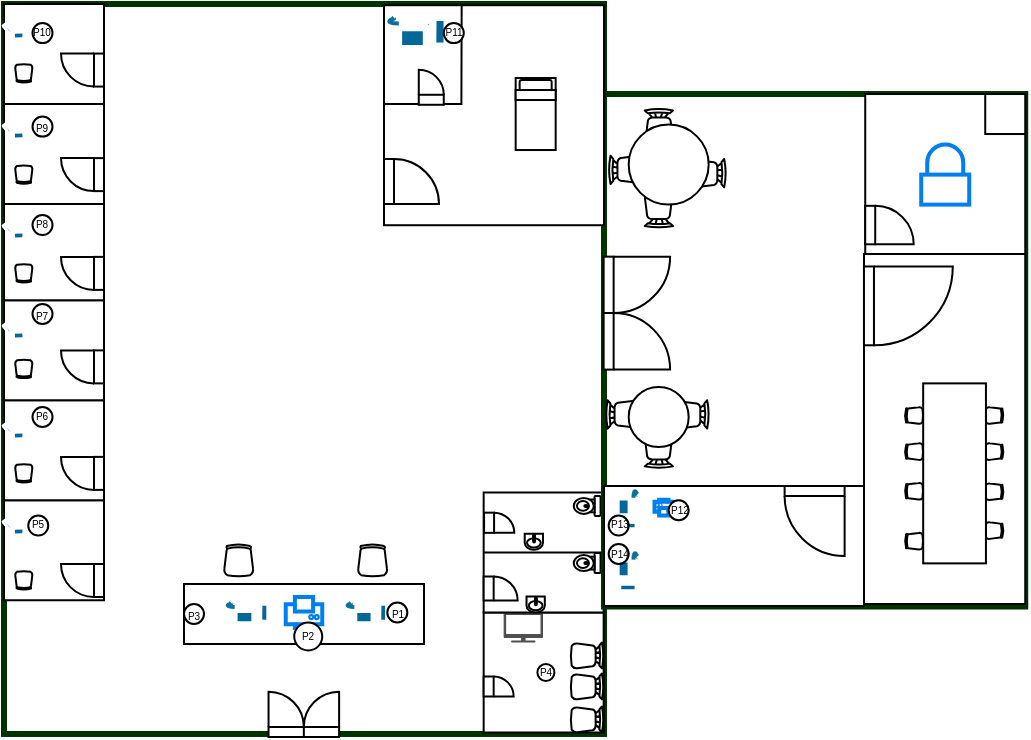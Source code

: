 <mxfile version="26.0.16">
  <diagram name="Página-1" id="5uSXRkrSEQcdDxNRW716">
    <mxGraphModel grid="1" page="1" gridSize="10" guides="1" tooltips="1" connect="1" arrows="1" fold="1" pageScale="1" pageWidth="827" pageHeight="1169" math="0" shadow="0">
      <root>
        <mxCell id="0" />
        <mxCell id="1" parent="0" />
        <mxCell id="wem6DPyhbVV_-webyvLf-1" value="" style="rounded=0;whiteSpace=wrap;html=1;strokeWidth=3;strokeColor=#003300;" vertex="1" parent="1">
          <mxGeometry x="200" y="140" width="300" height="364.99" as="geometry" />
        </mxCell>
        <mxCell id="-0RfKXKXitzcc68bSVRE-5" value="" style="rounded=0;whiteSpace=wrap;html=1;" vertex="1" parent="1">
          <mxGeometry x="290" y="430" width="120" height="30" as="geometry" />
        </mxCell>
        <mxCell id="-0RfKXKXitzcc68bSVRE-6" value="" style="shape=mxgraph.cisco.computers_and_peripherals.macintosh;html=1;pointerEvents=1;dashed=0;fillColor=#036897;strokeColor=#ffffff;strokeWidth=2;verticalLabelPosition=bottom;verticalAlign=top;align=center;outlineConnect=0;direction=west;" vertex="1" parent="1">
          <mxGeometry x="310" y="438" width="22.27" height="14" as="geometry" />
        </mxCell>
        <mxCell id="-0RfKXKXitzcc68bSVRE-7" value="" style="shape=mxgraph.cisco.computers_and_peripherals.macintosh;html=1;pointerEvents=1;dashed=0;fillColor=#036897;strokeColor=#ffffff;strokeWidth=2;verticalLabelPosition=bottom;verticalAlign=top;align=center;outlineConnect=0;direction=west;" vertex="1" parent="1">
          <mxGeometry x="370" y="438" width="21.66" height="14" as="geometry" />
        </mxCell>
        <mxCell id="-0RfKXKXitzcc68bSVRE-9" value="" style="whiteSpace=wrap;html=1;aspect=fixed;" vertex="1" parent="1">
          <mxGeometry x="439.83" y="444.25" width="60" height="60" as="geometry" />
        </mxCell>
        <mxCell id="-0RfKXKXitzcc68bSVRE-11" value="" style="html=1;verticalLabelPosition=bottom;align=center;labelBackgroundColor=#ffffff;verticalAlign=top;strokeWidth=2;strokeColor=#0080F0;shadow=0;dashed=0;shape=mxgraph.ios7.icons.printer;direction=west;" vertex="1" parent="1">
          <mxGeometry x="340.88" y="436.5" width="18.24" height="15.5" as="geometry" />
        </mxCell>
        <mxCell id="-0RfKXKXitzcc68bSVRE-12" value="" style="sketch=0;pointerEvents=1;shadow=0;dashed=0;html=1;strokeColor=none;fillColor=#505050;labelPosition=center;verticalLabelPosition=bottom;verticalAlign=top;outlineConnect=0;align=center;shape=mxgraph.office.devices.tv;" vertex="1" parent="1">
          <mxGeometry x="449.83" y="444.25" width="19.67" height="15" as="geometry" />
        </mxCell>
        <mxCell id="-0RfKXKXitzcc68bSVRE-14" value="" style="verticalLabelPosition=bottom;html=1;verticalAlign=top;align=center;shape=mxgraph.floorplan.doorLeft;aspect=fixed;direction=north;" vertex="1" parent="1">
          <mxGeometry x="439.83" y="476.25" width="10.63" height="10" as="geometry" />
        </mxCell>
        <mxCell id="-0RfKXKXitzcc68bSVRE-17" value="" style="verticalLabelPosition=bottom;html=1;verticalAlign=top;align=center;shape=mxgraph.floorplan.chair;direction=south;" vertex="1" parent="1">
          <mxGeometry x="483.33" y="491.24" width="16.5" height="13.01" as="geometry" />
        </mxCell>
        <mxCell id="-0RfKXKXitzcc68bSVRE-18" value="" style="verticalLabelPosition=bottom;html=1;verticalAlign=top;align=center;shape=mxgraph.floorplan.chair;direction=south;" vertex="1" parent="1">
          <mxGeometry x="483.33" y="474.74" width="16.5" height="13.01" as="geometry" />
        </mxCell>
        <mxCell id="-0RfKXKXitzcc68bSVRE-19" value="" style="verticalLabelPosition=bottom;html=1;verticalAlign=top;align=center;shape=mxgraph.floorplan.chair;direction=south;" vertex="1" parent="1">
          <mxGeometry x="483.33" y="459.25" width="16.5" height="13.01" as="geometry" />
        </mxCell>
        <mxCell id="-0RfKXKXitzcc68bSVRE-20" value="" style="whiteSpace=wrap;html=1;aspect=fixed;" vertex="1" parent="1">
          <mxGeometry x="439.83" y="384.25" width="60" height="60" as="geometry" />
        </mxCell>
        <mxCell id="-0RfKXKXitzcc68bSVRE-21" value="" style="verticalLabelPosition=bottom;html=1;verticalAlign=top;align=center;shape=mxgraph.floorplan.doorLeft;aspect=fixed;direction=north;" vertex="1" parent="1">
          <mxGeometry x="439.83" y="426.25" width="12.75" height="12" as="geometry" />
        </mxCell>
        <mxCell id="-0RfKXKXitzcc68bSVRE-22" value="" style="endArrow=none;html=1;rounded=0;entryX=1;entryY=0.5;entryDx=0;entryDy=0;exitX=0;exitY=0.5;exitDx=0;exitDy=0;" edge="1" parent="1" source="-0RfKXKXitzcc68bSVRE-20" target="-0RfKXKXitzcc68bSVRE-20">
          <mxGeometry width="50" height="50" relative="1" as="geometry">
            <mxPoint x="310" y="430" as="sourcePoint" />
            <mxPoint x="360" y="380" as="targetPoint" />
            <Array as="points" />
          </mxGeometry>
        </mxCell>
        <mxCell id="-0RfKXKXitzcc68bSVRE-23" value="" style="verticalLabelPosition=bottom;html=1;verticalAlign=top;align=center;shape=mxgraph.floorplan.doorLeft;aspect=fixed;rotation=-90;" vertex="1" parent="1">
          <mxGeometry x="440.36" y="394.01" width="10.1" height="10.74" as="geometry" />
        </mxCell>
        <mxCell id="-0RfKXKXitzcc68bSVRE-24" value="" style="verticalLabelPosition=bottom;html=1;verticalAlign=top;align=center;shape=mxgraph.floorplan.toilet;rotation=90;" vertex="1" parent="1">
          <mxGeometry x="486.58" y="412.85" width="10" height="13.4" as="geometry" />
        </mxCell>
        <mxCell id="-0RfKXKXitzcc68bSVRE-25" value="" style="verticalLabelPosition=bottom;html=1;verticalAlign=top;align=center;shape=mxgraph.floorplan.toilet;rotation=90;" vertex="1" parent="1">
          <mxGeometry x="486.58" y="384.25" width="10" height="13.4" as="geometry" />
        </mxCell>
        <mxCell id="-0RfKXKXitzcc68bSVRE-26" value="" style="verticalLabelPosition=bottom;html=1;verticalAlign=top;align=center;shape=mxgraph.floorplan.sink_1;" vertex="1" parent="1">
          <mxGeometry x="461.26" y="436.25" width="9.14" height="8" as="geometry" />
        </mxCell>
        <mxCell id="-0RfKXKXitzcc68bSVRE-27" value="" style="verticalLabelPosition=bottom;html=1;verticalAlign=top;align=center;shape=mxgraph.floorplan.sink_1;" vertex="1" parent="1">
          <mxGeometry x="460.36" y="404.85" width="9.14" height="8" as="geometry" />
        </mxCell>
        <mxCell id="DzXP_Ua7cI7ZSnPJatgl-1" value="" style="whiteSpace=wrap;html=1;aspect=fixed;" vertex="1" parent="1">
          <mxGeometry x="200" y="388.13" width="50" height="50" as="geometry" />
        </mxCell>
        <mxCell id="DzXP_Ua7cI7ZSnPJatgl-2" value="" style="whiteSpace=wrap;html=1;aspect=fixed;" vertex="1" parent="1">
          <mxGeometry x="200" y="338.13" width="50" height="50" as="geometry" />
        </mxCell>
        <mxCell id="DzXP_Ua7cI7ZSnPJatgl-3" value="" style="whiteSpace=wrap;html=1;aspect=fixed;" vertex="1" parent="1">
          <mxGeometry x="200" y="288.13" width="50" height="50" as="geometry" />
        </mxCell>
        <mxCell id="DzXP_Ua7cI7ZSnPJatgl-5" value="" style="whiteSpace=wrap;html=1;aspect=fixed;" vertex="1" parent="1">
          <mxGeometry x="200" y="238.13" width="50" height="50" as="geometry" />
        </mxCell>
        <mxCell id="DzXP_Ua7cI7ZSnPJatgl-6" value="" style="whiteSpace=wrap;html=1;aspect=fixed;" vertex="1" parent="1">
          <mxGeometry x="200" y="190" width="50" height="50" as="geometry" />
        </mxCell>
        <mxCell id="DzXP_Ua7cI7ZSnPJatgl-7" value="" style="whiteSpace=wrap;html=1;aspect=fixed;" vertex="1" parent="1">
          <mxGeometry x="200" y="140" width="50" height="50" as="geometry" />
        </mxCell>
        <mxCell id="DzXP_Ua7cI7ZSnPJatgl-24" value="" style="shape=mxgraph.cisco.computers_and_peripherals.sun_workstation;html=1;pointerEvents=1;dashed=0;fillColor=#036897;strokeColor=#ffffff;strokeWidth=2;verticalLabelPosition=bottom;verticalAlign=top;align=center;outlineConnect=0;rotation=-182;" vertex="1" parent="1">
          <mxGeometry x="200" y="150" width="12.13" height="9.56" as="geometry" />
        </mxCell>
        <mxCell id="DzXP_Ua7cI7ZSnPJatgl-25" value="" style="shape=mxgraph.cisco.computers_and_peripherals.sun_workstation;html=1;pointerEvents=1;dashed=0;fillColor=#036897;strokeColor=#ffffff;strokeWidth=2;verticalLabelPosition=bottom;verticalAlign=top;align=center;outlineConnect=0;rotation=-182;" vertex="1" parent="1">
          <mxGeometry x="200" y="200" width="12.13" height="9.56" as="geometry" />
        </mxCell>
        <mxCell id="DzXP_Ua7cI7ZSnPJatgl-26" value="" style="shape=mxgraph.cisco.computers_and_peripherals.sun_workstation;html=1;pointerEvents=1;dashed=0;fillColor=#036897;strokeColor=#ffffff;strokeWidth=2;verticalLabelPosition=bottom;verticalAlign=top;align=center;outlineConnect=0;rotation=-182;" vertex="1" parent="1">
          <mxGeometry x="200" y="250" width="12.13" height="9.56" as="geometry" />
        </mxCell>
        <mxCell id="DzXP_Ua7cI7ZSnPJatgl-27" value="" style="shape=mxgraph.cisco.computers_and_peripherals.sun_workstation;html=1;pointerEvents=1;dashed=0;fillColor=#036897;strokeColor=#ffffff;strokeWidth=2;verticalLabelPosition=bottom;verticalAlign=top;align=center;outlineConnect=0;rotation=-182;" vertex="1" parent="1">
          <mxGeometry x="200" y="300" width="12.13" height="9.56" as="geometry" />
        </mxCell>
        <mxCell id="DzXP_Ua7cI7ZSnPJatgl-28" value="" style="shape=mxgraph.cisco.computers_and_peripherals.sun_workstation;html=1;pointerEvents=1;dashed=0;fillColor=#036897;strokeColor=#ffffff;strokeWidth=2;verticalLabelPosition=bottom;verticalAlign=top;align=center;outlineConnect=0;rotation=-182;" vertex="1" parent="1">
          <mxGeometry x="200" y="350" width="12.13" height="9.56" as="geometry" />
        </mxCell>
        <mxCell id="DzXP_Ua7cI7ZSnPJatgl-29" value="" style="shape=mxgraph.cisco.computers_and_peripherals.sun_workstation;html=1;pointerEvents=1;dashed=0;fillColor=#036897;strokeColor=#ffffff;strokeWidth=2;verticalLabelPosition=bottom;verticalAlign=top;align=center;outlineConnect=0;rotation=-182;" vertex="1" parent="1">
          <mxGeometry x="200" y="398" width="12.13" height="9.56" as="geometry" />
        </mxCell>
        <mxCell id="DzXP_Ua7cI7ZSnPJatgl-30" value="" style="verticalLabelPosition=bottom;html=1;verticalAlign=top;align=center;shape=mxgraph.floorplan.office_chair;rotation=-180;" vertex="1" parent="1">
          <mxGeometry x="205.53" y="423.51" width="8.73" height="9.39" as="geometry" />
        </mxCell>
        <mxCell id="DzXP_Ua7cI7ZSnPJatgl-31" value="" style="verticalLabelPosition=bottom;html=1;verticalAlign=top;align=center;shape=mxgraph.floorplan.office_chair;rotation=-180;" vertex="1" parent="1">
          <mxGeometry x="205.53" y="370" width="8.73" height="9.39" as="geometry" />
        </mxCell>
        <mxCell id="DzXP_Ua7cI7ZSnPJatgl-32" value="" style="verticalLabelPosition=bottom;html=1;verticalAlign=top;align=center;shape=mxgraph.floorplan.office_chair;rotation=-180;" vertex="1" parent="1">
          <mxGeometry x="205.53" y="317.8" width="8.73" height="9.39" as="geometry" />
        </mxCell>
        <mxCell id="DzXP_Ua7cI7ZSnPJatgl-33" value="" style="verticalLabelPosition=bottom;html=1;verticalAlign=top;align=center;shape=mxgraph.floorplan.office_chair;rotation=-180;" vertex="1" parent="1">
          <mxGeometry x="205.53" y="270" width="8.73" height="9.39" as="geometry" />
        </mxCell>
        <mxCell id="DzXP_Ua7cI7ZSnPJatgl-34" value="" style="verticalLabelPosition=bottom;html=1;verticalAlign=top;align=center;shape=mxgraph.floorplan.office_chair;rotation=-180;" vertex="1" parent="1">
          <mxGeometry x="205.53" y="220.61" width="8.73" height="9.39" as="geometry" />
        </mxCell>
        <mxCell id="DzXP_Ua7cI7ZSnPJatgl-35" value="" style="verticalLabelPosition=bottom;html=1;verticalAlign=top;align=center;shape=mxgraph.floorplan.office_chair;rotation=-180;" vertex="1" parent="1">
          <mxGeometry x="205.53" y="170" width="8.73" height="9.39" as="geometry" />
        </mxCell>
        <mxCell id="6JLqiwfwAIq5XTY_rabI-16" value="" style="verticalLabelPosition=bottom;html=1;verticalAlign=top;align=center;shape=mxgraph.floorplan.doorDouble;aspect=fixed;direction=west;" vertex="1" parent="1">
          <mxGeometry x="332.27" y="487.75" width="35.29" height="18.75" as="geometry" />
        </mxCell>
        <mxCell id="6JLqiwfwAIq5XTY_rabI-17" value="" style="verticalLabelPosition=bottom;html=1;verticalAlign=top;align=center;shape=mxgraph.floorplan.office_chair;" vertex="1" parent="1">
          <mxGeometry x="376.96" y="410" width="14.7" height="16.25" as="geometry" />
        </mxCell>
        <mxCell id="6JLqiwfwAIq5XTY_rabI-18" value="" style="verticalLabelPosition=bottom;html=1;verticalAlign=top;align=center;shape=mxgraph.floorplan.office_chair;" vertex="1" parent="1">
          <mxGeometry x="310" y="410" width="14.7" height="16.25" as="geometry" />
        </mxCell>
        <mxCell id="6JLqiwfwAIq5XTY_rabI-20" value="" style="rounded=0;whiteSpace=wrap;html=1;strokeWidth=3;strokeColor=#003300;" vertex="1" parent="1">
          <mxGeometry x="500" y="185.01" width="210.62" height="256.25" as="geometry" />
        </mxCell>
        <mxCell id="6JLqiwfwAIq5XTY_rabI-21" value="" style="whiteSpace=wrap;html=1;aspect=fixed;" vertex="1" parent="1">
          <mxGeometry x="630.62" y="185.01" width="80" height="80" as="geometry" />
        </mxCell>
        <mxCell id="6JLqiwfwAIq5XTY_rabI-22" value="" style="whiteSpace=wrap;html=1;aspect=fixed;" vertex="1" parent="1">
          <mxGeometry x="690.62" y="185.01" width="20" height="20" as="geometry" />
        </mxCell>
        <mxCell id="6JLqiwfwAIq5XTY_rabI-25" value="" style="rounded=0;whiteSpace=wrap;html=1;direction=south;" vertex="1" parent="1">
          <mxGeometry x="630" y="265.01" width="80.62" height="174.99" as="geometry" />
        </mxCell>
        <mxCell id="6JLqiwfwAIq5XTY_rabI-26" value="" style="verticalLabelPosition=bottom;html=1;verticalAlign=top;align=center;shape=mxgraph.floorplan.doorDouble;aspect=fixed;rotation=-90;" vertex="1" parent="1">
          <mxGeometry x="486.58" y="279.56" width="56.47" height="30" as="geometry" />
        </mxCell>
        <mxCell id="6JLqiwfwAIq5XTY_rabI-27" value="" style="verticalLabelPosition=bottom;html=1;verticalAlign=top;align=center;shape=mxgraph.floorplan.doorLeft;aspect=fixed;rotation=-90;" vertex="1" parent="1">
          <mxGeometry x="631.21" y="240.31" width="19.24" height="20.44" as="geometry" />
        </mxCell>
        <mxCell id="6JLqiwfwAIq5XTY_rabI-28" value="" style="verticalLabelPosition=bottom;html=1;verticalAlign=top;align=center;shape=mxgraph.floorplan.doorRight;aspect=fixed;rotation=-90;" vertex="1" parent="1">
          <mxGeometry x="631.21" y="270" width="39.41" height="41.87" as="geometry" />
        </mxCell>
        <mxCell id="6JLqiwfwAIq5XTY_rabI-29" value="" style="html=1;verticalLabelPosition=bottom;align=center;labelBackgroundColor=#ffffff;verticalAlign=top;strokeWidth=2;strokeColor=#0080F0;shadow=0;dashed=0;shape=mxgraph.ios7.icons.locked;" vertex="1" parent="1">
          <mxGeometry x="658.62" y="210.31" width="24" height="30" as="geometry" />
        </mxCell>
        <mxCell id="6JLqiwfwAIq5XTY_rabI-30" value="" style="verticalLabelPosition=bottom;html=1;verticalAlign=top;align=center;shape=mxgraph.floorplan.office_chair;direction=north;" vertex="1" parent="1">
          <mxGeometry x="650.45" y="341.5" width="9.14" height="8.5" as="geometry" />
        </mxCell>
        <mxCell id="6JLqiwfwAIq5XTY_rabI-31" value="" style="verticalLabelPosition=bottom;html=1;verticalAlign=top;align=center;shape=mxgraph.floorplan.office_chair;direction=south;" vertex="1" parent="1">
          <mxGeometry x="690.62" y="359.56" width="9.14" height="8.5" as="geometry" />
        </mxCell>
        <mxCell id="6JLqiwfwAIq5XTY_rabI-32" value="" style="verticalLabelPosition=bottom;html=1;verticalAlign=top;align=center;shape=mxgraph.floorplan.office_chair;direction=south;" vertex="1" parent="1">
          <mxGeometry x="690.62" y="379.63" width="9.14" height="8.5" as="geometry" />
        </mxCell>
        <mxCell id="6JLqiwfwAIq5XTY_rabI-33" value="" style="verticalLabelPosition=bottom;html=1;verticalAlign=top;align=center;shape=mxgraph.floorplan.office_chair;direction=south;" vertex="1" parent="1">
          <mxGeometry x="690.62" y="399.06" width="9.14" height="8.5" as="geometry" />
        </mxCell>
        <mxCell id="6JLqiwfwAIq5XTY_rabI-35" value="" style="verticalLabelPosition=bottom;html=1;verticalAlign=top;align=center;shape=mxgraph.floorplan.office_chair;direction=north;" vertex="1" parent="1">
          <mxGeometry x="650.45" y="359.56" width="9.14" height="8.5" as="geometry" />
        </mxCell>
        <mxCell id="6JLqiwfwAIq5XTY_rabI-36" value="" style="verticalLabelPosition=bottom;html=1;verticalAlign=top;align=center;shape=mxgraph.floorplan.office_chair;direction=south;" vertex="1" parent="1">
          <mxGeometry x="690.62" y="341.5" width="9.14" height="8.5" as="geometry" />
        </mxCell>
        <mxCell id="6JLqiwfwAIq5XTY_rabI-37" value="" style="verticalLabelPosition=bottom;html=1;verticalAlign=top;align=center;shape=mxgraph.floorplan.office_chair;direction=north;" vertex="1" parent="1">
          <mxGeometry x="650.45" y="379.39" width="9.14" height="8.5" as="geometry" />
        </mxCell>
        <mxCell id="6JLqiwfwAIq5XTY_rabI-38" value="" style="verticalLabelPosition=bottom;html=1;verticalAlign=top;align=center;shape=mxgraph.floorplan.office_chair;direction=north;" vertex="1" parent="1">
          <mxGeometry x="650.45" y="404.35" width="9.14" height="8.5" as="geometry" />
        </mxCell>
        <mxCell id="6JLqiwfwAIq5XTY_rabI-39" value="" style="rounded=0;whiteSpace=wrap;html=1;direction=south;" vertex="1" parent="1">
          <mxGeometry x="659.59" y="329.69" width="31.38" height="90" as="geometry" />
        </mxCell>
        <mxCell id="6JLqiwfwAIq5XTY_rabI-40" value="" style="whiteSpace=wrap;html=1;aspect=fixed;" vertex="1" parent="1">
          <mxGeometry x="390" y="140.61" width="110" height="110" as="geometry" />
        </mxCell>
        <mxCell id="6JLqiwfwAIq5XTY_rabI-41" value="" style="verticalLabelPosition=bottom;html=1;verticalAlign=top;align=center;shape=mxgraph.floorplan.bed_single;" vertex="1" parent="1">
          <mxGeometry x="455.83" y="177.01" width="20" height="36" as="geometry" />
        </mxCell>
        <mxCell id="6JLqiwfwAIq5XTY_rabI-42" value="" style="shape=mxgraph.cisco.computers_and_peripherals.macintosh;html=1;pointerEvents=1;dashed=0;fillColor=#036897;strokeColor=#ffffff;strokeWidth=2;verticalLabelPosition=bottom;verticalAlign=top;align=center;outlineConnect=0;direction=west;" vertex="1" parent="1">
          <mxGeometry x="390" y="144.78" width="30.94" height="20" as="geometry" />
        </mxCell>
        <mxCell id="6JLqiwfwAIq5XTY_rabI-43" value="" style="verticalLabelPosition=bottom;html=1;verticalAlign=top;align=center;shape=mxgraph.floorplan.doorLeft;aspect=fixed;direction=north;" vertex="1" parent="1">
          <mxGeometry x="390" y="217.5" width="23.91" height="22.5" as="geometry" />
        </mxCell>
        <mxCell id="6JLqiwfwAIq5XTY_rabI-45" value="" style="endArrow=none;html=1;rounded=0;entryX=0.353;entryY=0.004;entryDx=0;entryDy=0;entryPerimeter=0;" edge="1" parent="1" target="6JLqiwfwAIq5XTY_rabI-40">
          <mxGeometry width="50" height="50" relative="1" as="geometry">
            <mxPoint x="390.36" y="190" as="sourcePoint" />
            <mxPoint x="440.36" y="140" as="targetPoint" />
            <Array as="points">
              <mxPoint x="428.7" y="189.99" />
            </Array>
          </mxGeometry>
        </mxCell>
        <mxCell id="6JLqiwfwAIq5XTY_rabI-46" value="" style="verticalLabelPosition=bottom;html=1;verticalAlign=top;align=center;shape=mxgraph.floorplan.doorRight;aspect=fixed;direction=west;" vertex="1" parent="1">
          <mxGeometry x="407.39" y="177.11" width="12.5" height="13.28" as="geometry" />
        </mxCell>
        <mxCell id="ugwWZGAb4BL41v3qV0gN-2" value="" style="rounded=0;whiteSpace=wrap;html=1;" vertex="1" parent="1">
          <mxGeometry x="500" y="381" width="130" height="60" as="geometry" />
        </mxCell>
        <mxCell id="ugwWZGAb4BL41v3qV0gN-3" value="" style="verticalLabelPosition=bottom;html=1;verticalAlign=top;align=center;shape=mxgraph.floorplan.doorRight;aspect=fixed;" vertex="1" parent="1">
          <mxGeometry x="590.31" y="381" width="30" height="31.88" as="geometry" />
        </mxCell>
        <mxCell id="ugwWZGAb4BL41v3qV0gN-4" value="" style="shape=mxgraph.cisco.computers_and_peripherals.macintosh;html=1;pointerEvents=1;dashed=0;fillColor=#036897;strokeColor=#ffffff;strokeWidth=2;verticalLabelPosition=bottom;verticalAlign=top;align=center;outlineConnect=0;rotation=-90;" vertex="1" parent="1">
          <mxGeometry x="500.89" y="385.55" width="20.9" height="13.51" as="geometry" />
        </mxCell>
        <mxCell id="ugwWZGAb4BL41v3qV0gN-5" value="" style="html=1;verticalLabelPosition=bottom;align=center;labelBackgroundColor=#ffffff;verticalAlign=top;strokeWidth=2;strokeColor=#0080F0;shadow=0;dashed=0;shape=mxgraph.ios7.icons.printer;" vertex="1" parent="1">
          <mxGeometry x="525.26" y="387.89" width="9.27" height="7.88" as="geometry" />
        </mxCell>
        <mxCell id="ugwWZGAb4BL41v3qV0gN-6" value="" style="ellipse;whiteSpace=wrap;html=1;aspect=fixed;" vertex="1" parent="1">
          <mxGeometry x="466.7" y="470" width="8.51" height="8.51" as="geometry" />
        </mxCell>
        <mxCell id="ugwWZGAb4BL41v3qV0gN-7" value="" style="verticalLabelPosition=bottom;html=1;verticalAlign=top;align=center;shape=mxgraph.floorplan.chair;" vertex="1" parent="1">
          <mxGeometry x="520.34" y="192.31" width="14.19" height="18" as="geometry" />
        </mxCell>
        <mxCell id="ugwWZGAb4BL41v3qV0gN-8" value="" style="verticalLabelPosition=bottom;html=1;verticalAlign=top;align=center;shape=mxgraph.floorplan.chair;direction=north;" vertex="1" parent="1">
          <mxGeometry x="502.335" y="215.815" width="18" height="14.19" as="geometry" />
        </mxCell>
        <mxCell id="ugwWZGAb4BL41v3qV0gN-9" value="" style="verticalLabelPosition=bottom;html=1;verticalAlign=top;align=center;shape=mxgraph.floorplan.chair;direction=west;" vertex="1" parent="1">
          <mxGeometry x="520.34" y="233.91" width="14.19" height="18" as="geometry" />
        </mxCell>
        <mxCell id="WVTKC2OQGIutiM0HuJEx-1" value="P4" style="text;html=1;align=center;verticalAlign=middle;whiteSpace=wrap;rounded=0;fontSize=5;" vertex="1" parent="1">
          <mxGeometry x="468.14" y="470" width="5.64" height="6.25" as="geometry" />
        </mxCell>
        <mxCell id="WVTKC2OQGIutiM0HuJEx-2" value="" style="ellipse;whiteSpace=wrap;html=1;aspect=fixed;" vertex="1" parent="1">
          <mxGeometry x="502.34" y="395.77" width="10" height="10" as="geometry" />
        </mxCell>
        <mxCell id="WVTKC2OQGIutiM0HuJEx-3" value="" style="ellipse;whiteSpace=wrap;html=1;aspect=fixed;" vertex="1" parent="1">
          <mxGeometry x="290" y="440" width="10" height="10" as="geometry" />
        </mxCell>
        <mxCell id="WVTKC2OQGIutiM0HuJEx-6" value="" style="ellipse;whiteSpace=wrap;html=1;aspect=fixed;" vertex="1" parent="1">
          <mxGeometry x="212.13" y="395.77" width="10" height="10" as="geometry" />
        </mxCell>
        <mxCell id="WVTKC2OQGIutiM0HuJEx-7" value="" style="ellipse;whiteSpace=wrap;html=1;aspect=fixed;" vertex="1" parent="1">
          <mxGeometry x="214.26" y="341.5" width="10" height="10" as="geometry" />
        </mxCell>
        <mxCell id="WVTKC2OQGIutiM0HuJEx-8" value="" style="ellipse;whiteSpace=wrap;html=1;aspect=fixed;" vertex="1" parent="1">
          <mxGeometry x="214.26" y="290" width="10" height="10" as="geometry" />
        </mxCell>
        <mxCell id="WVTKC2OQGIutiM0HuJEx-9" value="" style="ellipse;whiteSpace=wrap;html=1;aspect=fixed;" vertex="1" parent="1">
          <mxGeometry x="214.26" y="245.53" width="10" height="10" as="geometry" />
        </mxCell>
        <mxCell id="WVTKC2OQGIutiM0HuJEx-10" value="" style="ellipse;whiteSpace=wrap;html=1;aspect=fixed;" vertex="1" parent="1">
          <mxGeometry x="214.26" y="196.31" width="10" height="10" as="geometry" />
        </mxCell>
        <mxCell id="WVTKC2OQGIutiM0HuJEx-11" value="" style="ellipse;whiteSpace=wrap;html=1;aspect=fixed;" vertex="1" parent="1">
          <mxGeometry x="214.26" y="149.56" width="10" height="10" as="geometry" />
        </mxCell>
        <mxCell id="WVTKC2OQGIutiM0HuJEx-12" value="" style="ellipse;whiteSpace=wrap;html=1;aspect=fixed;" vertex="1" parent="1">
          <mxGeometry x="419.89" y="149.56" width="10" height="10" as="geometry" />
        </mxCell>
        <mxCell id="WVTKC2OQGIutiM0HuJEx-13" value="" style="shape=mxgraph.cisco.computers_and_peripherals.macintosh;html=1;pointerEvents=1;dashed=0;fillColor=#036897;strokeColor=#ffffff;strokeWidth=2;verticalLabelPosition=bottom;verticalAlign=top;align=center;outlineConnect=0;rotation=-90;" vertex="1" parent="1">
          <mxGeometry x="500.89" y="416.49" width="20.9" height="13.51" as="geometry" />
        </mxCell>
        <mxCell id="WVTKC2OQGIutiM0HuJEx-14" value="" style="ellipse;whiteSpace=wrap;html=1;aspect=fixed;" vertex="1" parent="1">
          <mxGeometry x="502.34" y="410" width="10" height="10" as="geometry" />
        </mxCell>
        <mxCell id="WVTKC2OQGIutiM0HuJEx-15" value="" style="ellipse;whiteSpace=wrap;html=1;aspect=fixed;" vertex="1" parent="1">
          <mxGeometry x="391.66" y="439.25" width="10" height="10" as="geometry" />
        </mxCell>
        <mxCell id="WVTKC2OQGIutiM0HuJEx-16" value="" style="verticalLabelPosition=bottom;html=1;verticalAlign=top;align=center;shape=mxgraph.floorplan.doorLeft;aspect=fixed;direction=south;" vertex="1" parent="1">
          <mxGeometry x="232.47" y="420" width="17.53" height="16.5" as="geometry" />
        </mxCell>
        <mxCell id="WVTKC2OQGIutiM0HuJEx-17" value="" style="verticalLabelPosition=bottom;html=1;verticalAlign=top;align=center;shape=mxgraph.floorplan.doorLeft;aspect=fixed;direction=south;" vertex="1" parent="1">
          <mxGeometry x="232.47" y="366.44" width="17.53" height="16.5" as="geometry" />
        </mxCell>
        <mxCell id="WVTKC2OQGIutiM0HuJEx-18" value="" style="verticalLabelPosition=bottom;html=1;verticalAlign=top;align=center;shape=mxgraph.floorplan.doorLeft;aspect=fixed;direction=south;" vertex="1" parent="1">
          <mxGeometry x="232.47" y="313.19" width="17.53" height="16.5" as="geometry" />
        </mxCell>
        <mxCell id="WVTKC2OQGIutiM0HuJEx-19" value="" style="verticalLabelPosition=bottom;html=1;verticalAlign=top;align=center;shape=mxgraph.floorplan.doorLeft;aspect=fixed;direction=south;" vertex="1" parent="1">
          <mxGeometry x="232.47" y="266.44" width="17.53" height="16.5" as="geometry" />
        </mxCell>
        <mxCell id="WVTKC2OQGIutiM0HuJEx-20" value="" style="verticalLabelPosition=bottom;html=1;verticalAlign=top;align=center;shape=mxgraph.floorplan.doorLeft;aspect=fixed;direction=south;" vertex="1" parent="1">
          <mxGeometry x="232.47" y="217.06" width="17.53" height="16.5" as="geometry" />
        </mxCell>
        <mxCell id="WVTKC2OQGIutiM0HuJEx-21" value="" style="verticalLabelPosition=bottom;html=1;verticalAlign=top;align=center;shape=mxgraph.floorplan.doorLeft;aspect=fixed;direction=south;" vertex="1" parent="1">
          <mxGeometry x="232.47" y="164.78" width="17.53" height="16.5" as="geometry" />
        </mxCell>
        <mxCell id="WVTKC2OQGIutiM0HuJEx-24" value="" style="verticalLabelPosition=bottom;html=1;verticalAlign=top;align=center;shape=mxgraph.floorplan.chair;direction=south;" vertex="1" parent="1">
          <mxGeometry x="543.045" y="217.505" width="18" height="14.19" as="geometry" />
        </mxCell>
        <mxCell id="WVTKC2OQGIutiM0HuJEx-25" value="" style="ellipse;whiteSpace=wrap;html=1;aspect=fixed;" vertex="1" parent="1">
          <mxGeometry x="512.34" y="200.31" width="40" height="40" as="geometry" />
        </mxCell>
        <mxCell id="WVTKC2OQGIutiM0HuJEx-27" value="" style="verticalLabelPosition=bottom;html=1;verticalAlign=top;align=center;shape=mxgraph.floorplan.chair;direction=west;" vertex="1" parent="1">
          <mxGeometry x="520.34" y="354.13" width="14.19" height="18" as="geometry" />
        </mxCell>
        <mxCell id="WVTKC2OQGIutiM0HuJEx-28" value="" style="verticalLabelPosition=bottom;html=1;verticalAlign=top;align=center;shape=mxgraph.floorplan.chair;direction=north;" vertex="1" parent="1">
          <mxGeometry x="500.895" y="338.125" width="18" height="14.19" as="geometry" />
        </mxCell>
        <mxCell id="WVTKC2OQGIutiM0HuJEx-29" value="" style="verticalLabelPosition=bottom;html=1;verticalAlign=top;align=center;shape=mxgraph.floorplan.chair;direction=south;" vertex="1" parent="1">
          <mxGeometry x="534.525" y="338.125" width="18" height="14.19" as="geometry" />
        </mxCell>
        <mxCell id="WVTKC2OQGIutiM0HuJEx-30" value="" style="ellipse;whiteSpace=wrap;html=1;aspect=fixed;" vertex="1" parent="1">
          <mxGeometry x="512.34" y="331.5" width="30" height="30" as="geometry" />
        </mxCell>
        <mxCell id="WVTKC2OQGIutiM0HuJEx-31" value="" style="ellipse;whiteSpace=wrap;html=1;aspect=fixed;" vertex="1" parent="1">
          <mxGeometry x="345.12" y="449.25" width="14" height="14" as="geometry" />
        </mxCell>
        <mxCell id="WVTKC2OQGIutiM0HuJEx-32" value="" style="ellipse;whiteSpace=wrap;html=1;aspect=fixed;" vertex="1" parent="1">
          <mxGeometry x="532.34" y="388.13" width="10" height="10" as="geometry" />
        </mxCell>
        <mxCell id="WVTKC2OQGIutiM0HuJEx-37" value="P1" style="text;html=1;align=center;verticalAlign=middle;whiteSpace=wrap;rounded=0;fontSize=5;" vertex="1" parent="1">
          <mxGeometry x="393.84" y="441" width="5.64" height="6.25" as="geometry" />
        </mxCell>
        <mxCell id="WVTKC2OQGIutiM0HuJEx-38" value="P2" style="text;html=1;align=center;verticalAlign=middle;whiteSpace=wrap;rounded=0;fontSize=5;" vertex="1" parent="1">
          <mxGeometry x="349.3" y="452" width="5.64" height="6.25" as="geometry" />
        </mxCell>
        <mxCell id="WVTKC2OQGIutiM0HuJEx-39" value="P3" style="text;html=1;align=center;verticalAlign=middle;whiteSpace=wrap;rounded=0;fontSize=5;" vertex="1" parent="1">
          <mxGeometry x="292.18" y="441.87" width="5.64" height="6.25" as="geometry" />
        </mxCell>
        <mxCell id="WVTKC2OQGIutiM0HuJEx-40" value="P5" style="text;html=1;align=center;verticalAlign=middle;whiteSpace=wrap;rounded=0;fontSize=5;" vertex="1" parent="1">
          <mxGeometry x="214.26" y="396.26" width="5.64" height="6.25" as="geometry" />
        </mxCell>
        <mxCell id="WVTKC2OQGIutiM0HuJEx-41" value="P6" style="text;html=1;align=center;verticalAlign=middle;whiteSpace=wrap;rounded=0;fontSize=5;" vertex="1" parent="1">
          <mxGeometry x="216.49" y="342.1" width="5.64" height="6.25" as="geometry" />
        </mxCell>
        <mxCell id="WVTKC2OQGIutiM0HuJEx-42" value="P7" style="text;html=1;align=center;verticalAlign=middle;whiteSpace=wrap;rounded=0;fontSize=5;" vertex="1" parent="1">
          <mxGeometry x="216.44" y="291.43" width="5.64" height="6.25" as="geometry" />
        </mxCell>
        <mxCell id="WVTKC2OQGIutiM0HuJEx-43" value="P8" style="text;html=1;align=center;verticalAlign=middle;whiteSpace=wrap;rounded=0;fontSize=5;" vertex="1" parent="1">
          <mxGeometry x="216.49" y="245.53" width="5.64" height="6.25" as="geometry" />
        </mxCell>
        <mxCell id="WVTKC2OQGIutiM0HuJEx-44" value="P9" style="text;html=1;align=center;verticalAlign=middle;whiteSpace=wrap;rounded=0;fontSize=5;" vertex="1" parent="1">
          <mxGeometry x="216.44" y="198.18" width="5.64" height="6.25" as="geometry" />
        </mxCell>
        <mxCell id="WVTKC2OQGIutiM0HuJEx-45" value="P10" style="text;html=1;align=center;verticalAlign=middle;whiteSpace=wrap;rounded=0;fontSize=5;" vertex="1" parent="1">
          <mxGeometry x="216.44" y="150" width="5.64" height="6.25" as="geometry" />
        </mxCell>
        <mxCell id="WVTKC2OQGIutiM0HuJEx-46" value="P11" style="text;html=1;align=center;verticalAlign=middle;whiteSpace=wrap;rounded=0;fontSize=5;" vertex="1" parent="1">
          <mxGeometry x="422.07" y="150" width="5.64" height="6.25" as="geometry" />
        </mxCell>
        <mxCell id="WVTKC2OQGIutiM0HuJEx-47" value="P12" style="text;html=1;align=center;verticalAlign=middle;whiteSpace=wrap;rounded=0;fontSize=5;" vertex="1" parent="1">
          <mxGeometry x="534.53" y="388.7" width="5.64" height="6.25" as="geometry" />
        </mxCell>
        <mxCell id="WVTKC2OQGIutiM0HuJEx-48" value="P13" style="text;html=1;align=center;verticalAlign=middle;whiteSpace=wrap;rounded=0;fontSize=5;" vertex="1" parent="1">
          <mxGeometry x="504.52" y="396.26" width="5.64" height="6.25" as="geometry" />
        </mxCell>
        <mxCell id="WVTKC2OQGIutiM0HuJEx-49" value="P14" style="text;html=1;align=center;verticalAlign=middle;whiteSpace=wrap;rounded=0;fontSize=5;" vertex="1" parent="1">
          <mxGeometry x="504.52" y="411.13" width="5.64" height="6.25" as="geometry" />
        </mxCell>
      </root>
    </mxGraphModel>
  </diagram>
</mxfile>
